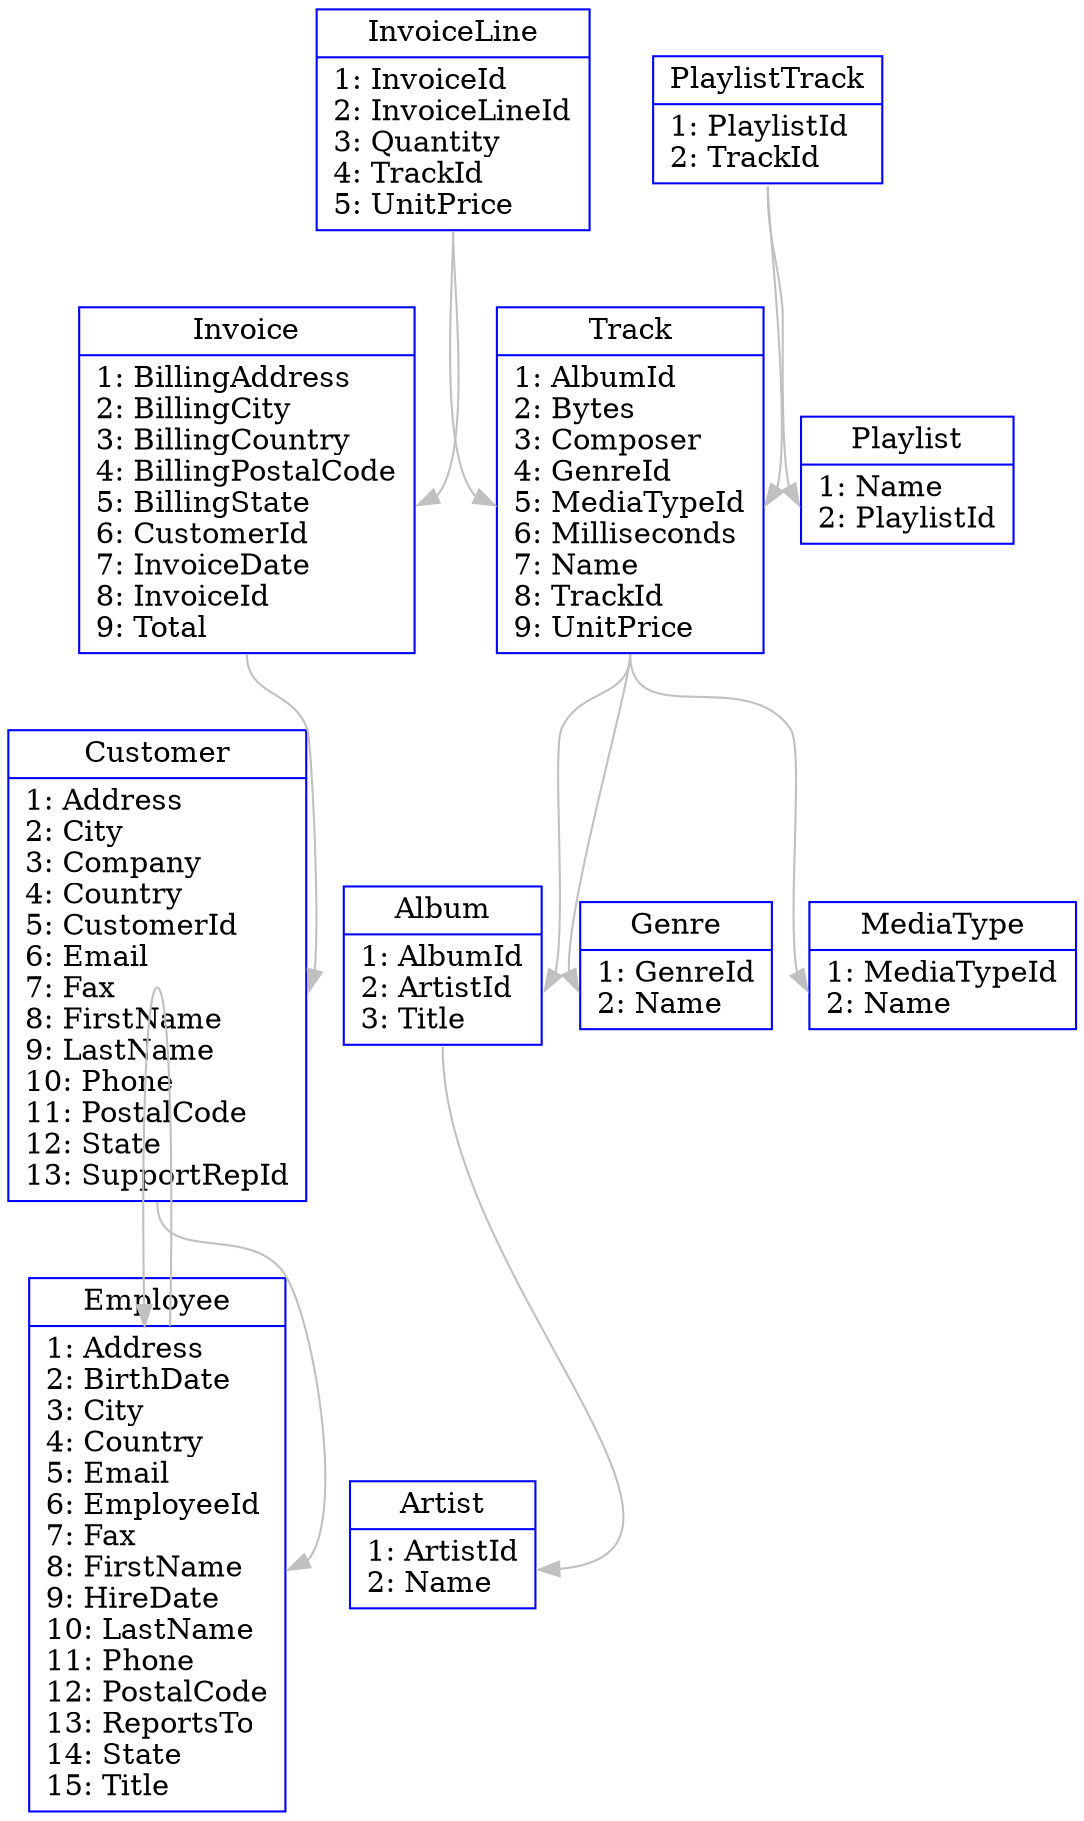 digraph Perl
{
graph [ rankdir="TB" ]
node [ color="blue" shape="oval" ]
edge [ color="grey" ]
"Album" [ label="{<port1> Album|<port2> 1: AlbumId\l2: ArtistId\l3: Title\l}" shape="record" ]
"Artist" [ label="{<port1> Artist|<port2> 1: ArtistId\l2: Name\l}" shape="record" ]
"Customer" [ label="{<port1> Customer|<port2> 1: Address\l2: City\l3: Company\l4: Country\l5: CustomerId\l6: Email\l7: Fax\l8: FirstName\l9: LastName\l10: Phone\l11: PostalCode\l12: State\l13: SupportRepId\l}" shape="record" ]
"Employee" [ label="{<port1> Employee|<port2> 1: Address\l2: BirthDate\l3: City\l4: Country\l5: Email\l6: EmployeeId\l7: Fax\l8: FirstName\l9: HireDate\l10: LastName\l11: Phone\l12: PostalCode\l13: ReportsTo\l14: State\l15: Title\l}" shape="record" ]
"Genre" [ label="{<port1> Genre|<port2> 1: GenreId\l2: Name\l}" shape="record" ]
"Invoice" [ label="{<port1> Invoice|<port2> 1: BillingAddress\l2: BillingCity\l3: BillingCountry\l4: BillingPostalCode\l5: BillingState\l6: CustomerId\l7: InvoiceDate\l8: InvoiceId\l9: Total\l}" shape="record" ]
"InvoiceLine" [ label="{<port1> InvoiceLine|<port2> 1: InvoiceId\l2: InvoiceLineId\l3: Quantity\l4: TrackId\l5: UnitPrice\l}" shape="record" ]
"MediaType" [ label="{<port1> MediaType|<port2> 1: MediaTypeId\l2: Name\l}" shape="record" ]
"Playlist" [ label="{<port1> Playlist|<port2> 1: Name\l2: PlaylistId\l}" shape="record" ]
"PlaylistTrack" [ label="{<port1> PlaylistTrack|<port2> 1: PlaylistId\l2: TrackId\l}" shape="record" ]
"Track" [ label="{<port1> Track|<port2> 1: AlbumId\l2: Bytes\l3: Composer\l4: GenreId\l5: MediaTypeId\l6: Milliseconds\l7: Name\l8: TrackId\l9: UnitPrice\l}" shape="record" ]
"Album":port2 -> "Artist":port2 [ label="" ]
"Customer":port2 -> "Employee":port2 [ label="" ]
"Employee":port2 -> "Employee":port2 [ label="" ]
"Invoice":port2 -> "Customer":port2 [ label="" ]
"InvoiceLine":port2 -> "Track":port2 [ label="" ]
"InvoiceLine":port2 -> "Invoice":port2 [ label="" ]
"PlaylistTrack":port2 -> "Track":port2 [ label="" ]
"PlaylistTrack":port2 -> "Playlist":port2 [ label="" ]
"Track":port2 -> "MediaType":port2 [ label="" ]
"Track":port2 -> "Genre":port2 [ label="" ]
"Track":port2 -> "Album":port2 [ label="" ]
}

